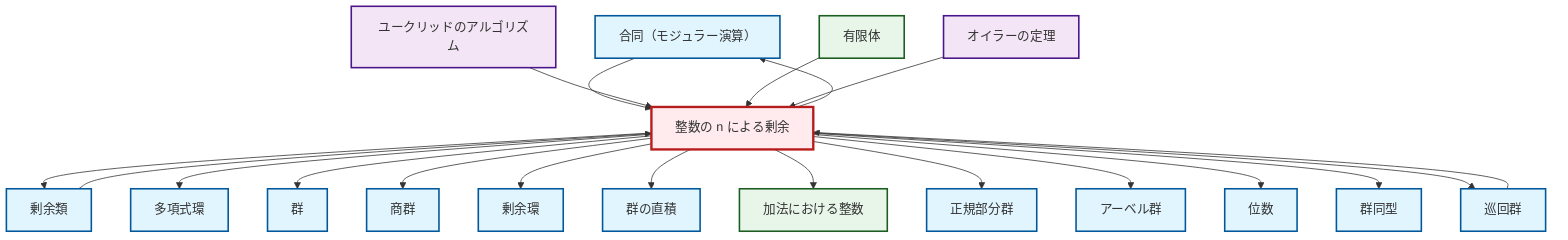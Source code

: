 graph TD
    classDef definition fill:#e1f5fe,stroke:#01579b,stroke-width:2px
    classDef theorem fill:#f3e5f5,stroke:#4a148c,stroke-width:2px
    classDef axiom fill:#fff3e0,stroke:#e65100,stroke-width:2px
    classDef example fill:#e8f5e9,stroke:#1b5e20,stroke-width:2px
    classDef current fill:#ffebee,stroke:#b71c1c,stroke-width:3px
    def-quotient-ring["剰余環"]:::definition
    def-isomorphism["群同型"]:::definition
    def-congruence["合同（モジュラー演算）"]:::definition
    ex-finite-field["有限体"]:::example
    thm-euler["オイラーの定理"]:::theorem
    def-coset["剰余類"]:::definition
    ex-quotient-integers-mod-n["整数の n による剰余"]:::example
    def-abelian-group["アーベル群"]:::definition
    ex-integers-addition["加法における整数"]:::example
    def-cyclic-group["巡回群"]:::definition
    def-direct-product["群の直積"]:::definition
    def-polynomial-ring["多項式環"]:::definition
    def-quotient-group["商群"]:::definition
    thm-euclidean-algorithm["ユークリッドのアルゴリズム"]:::theorem
    def-group["群"]:::definition
    def-order["位数"]:::definition
    def-normal-subgroup["正規部分群"]:::definition
    ex-quotient-integers-mod-n --> def-coset
    ex-quotient-integers-mod-n --> def-congruence
    ex-quotient-integers-mod-n --> def-polynomial-ring
    ex-quotient-integers-mod-n --> def-group
    ex-quotient-integers-mod-n --> def-quotient-group
    ex-quotient-integers-mod-n --> def-quotient-ring
    ex-quotient-integers-mod-n --> def-direct-product
    ex-quotient-integers-mod-n --> ex-integers-addition
    def-congruence --> ex-quotient-integers-mod-n
    ex-quotient-integers-mod-n --> def-normal-subgroup
    ex-quotient-integers-mod-n --> def-abelian-group
    ex-quotient-integers-mod-n --> def-order
    thm-euclidean-algorithm --> ex-quotient-integers-mod-n
    def-cyclic-group --> ex-quotient-integers-mod-n
    ex-quotient-integers-mod-n --> def-isomorphism
    def-coset --> ex-quotient-integers-mod-n
    ex-finite-field --> ex-quotient-integers-mod-n
    ex-quotient-integers-mod-n --> def-cyclic-group
    thm-euler --> ex-quotient-integers-mod-n
    class ex-quotient-integers-mod-n current